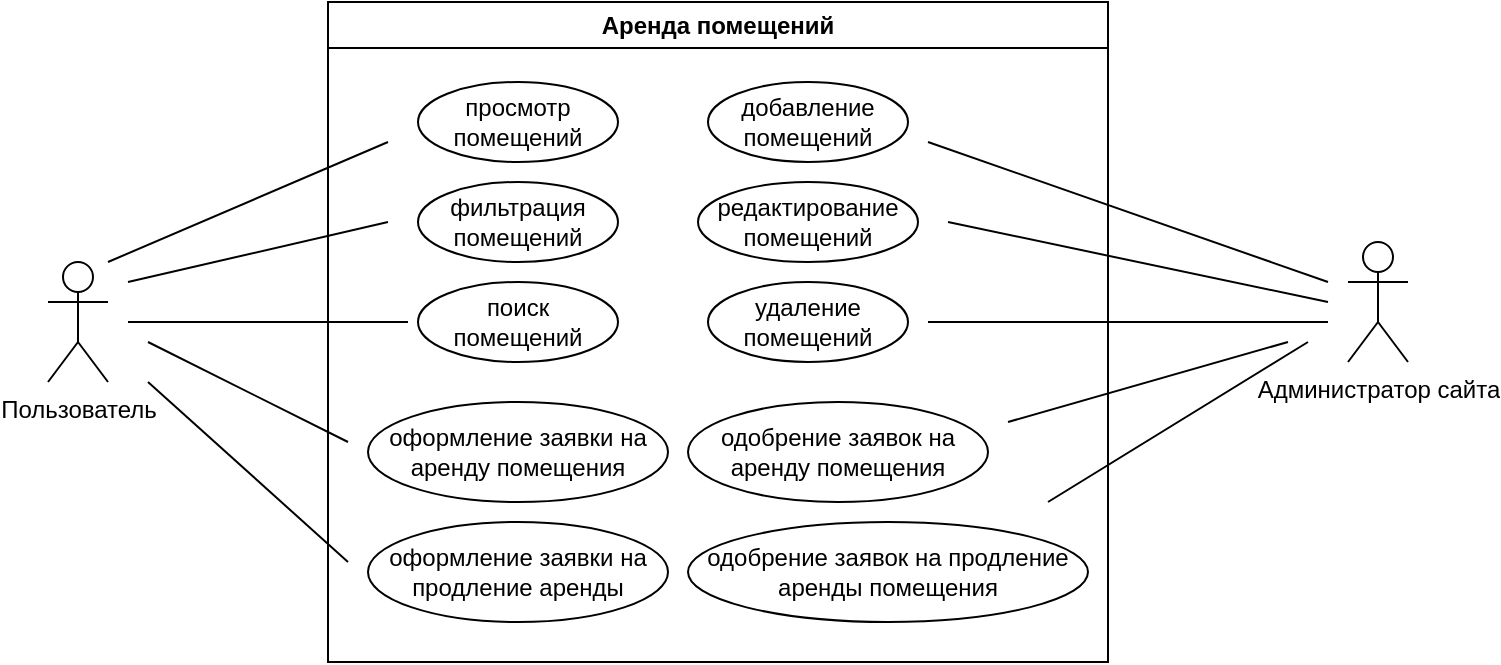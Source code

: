 <mxfile version="26.0.13">
  <diagram name="Страница — 1" id="EAozYDB-AITV7whkTNad">
    <mxGraphModel dx="1050" dy="557" grid="1" gridSize="10" guides="1" tooltips="1" connect="1" arrows="1" fold="1" page="1" pageScale="1" pageWidth="827" pageHeight="1169" math="0" shadow="0">
      <root>
        <mxCell id="0" />
        <mxCell id="1" parent="0" />
        <mxCell id="ap3ucsv-qVSWXQeiDPX9-1" value="Аренда помещений" style="swimlane;whiteSpace=wrap;html=1;" vertex="1" parent="1">
          <mxGeometry x="200" y="50" width="390" height="330" as="geometry" />
        </mxCell>
        <mxCell id="ap3ucsv-qVSWXQeiDPX9-3" value="просмотр помещений" style="ellipse;whiteSpace=wrap;html=1;" vertex="1" parent="ap3ucsv-qVSWXQeiDPX9-1">
          <mxGeometry x="45" y="40" width="100" height="40" as="geometry" />
        </mxCell>
        <mxCell id="ap3ucsv-qVSWXQeiDPX9-4" value="фильтрация помещений" style="ellipse;whiteSpace=wrap;html=1;" vertex="1" parent="ap3ucsv-qVSWXQeiDPX9-1">
          <mxGeometry x="45" y="90" width="100" height="40" as="geometry" />
        </mxCell>
        <mxCell id="ap3ucsv-qVSWXQeiDPX9-5" value="поиск помещений" style="ellipse;whiteSpace=wrap;html=1;" vertex="1" parent="ap3ucsv-qVSWXQeiDPX9-1">
          <mxGeometry x="45" y="140" width="100" height="40" as="geometry" />
        </mxCell>
        <mxCell id="ap3ucsv-qVSWXQeiDPX9-6" value="оформление заявки на аренду помещения" style="ellipse;whiteSpace=wrap;html=1;" vertex="1" parent="ap3ucsv-qVSWXQeiDPX9-1">
          <mxGeometry x="20" y="200" width="150" height="50" as="geometry" />
        </mxCell>
        <mxCell id="ap3ucsv-qVSWXQeiDPX9-7" value="оформление заявки на продление аренды" style="ellipse;whiteSpace=wrap;html=1;" vertex="1" parent="ap3ucsv-qVSWXQeiDPX9-1">
          <mxGeometry x="20" y="260" width="150" height="50" as="geometry" />
        </mxCell>
        <mxCell id="ap3ucsv-qVSWXQeiDPX9-8" value="добавление помещений" style="ellipse;whiteSpace=wrap;html=1;" vertex="1" parent="ap3ucsv-qVSWXQeiDPX9-1">
          <mxGeometry x="190" y="40" width="100" height="40" as="geometry" />
        </mxCell>
        <mxCell id="ap3ucsv-qVSWXQeiDPX9-9" value="редактирование помещений" style="ellipse;whiteSpace=wrap;html=1;" vertex="1" parent="ap3ucsv-qVSWXQeiDPX9-1">
          <mxGeometry x="185" y="90" width="110" height="40" as="geometry" />
        </mxCell>
        <mxCell id="ap3ucsv-qVSWXQeiDPX9-10" value="удаление помещений" style="ellipse;whiteSpace=wrap;html=1;" vertex="1" parent="ap3ucsv-qVSWXQeiDPX9-1">
          <mxGeometry x="190" y="140" width="100" height="40" as="geometry" />
        </mxCell>
        <mxCell id="ap3ucsv-qVSWXQeiDPX9-11" value="одобрение заявок на аренду помещения" style="ellipse;whiteSpace=wrap;html=1;" vertex="1" parent="ap3ucsv-qVSWXQeiDPX9-1">
          <mxGeometry x="180" y="200" width="150" height="50" as="geometry" />
        </mxCell>
        <mxCell id="ap3ucsv-qVSWXQeiDPX9-12" value="одобрение заявок на продление аренды помещения" style="ellipse;whiteSpace=wrap;html=1;" vertex="1" parent="ap3ucsv-qVSWXQeiDPX9-1">
          <mxGeometry x="180" y="260" width="200" height="50" as="geometry" />
        </mxCell>
        <mxCell id="ap3ucsv-qVSWXQeiDPX9-2" value="Пользователь" style="shape=umlActor;verticalLabelPosition=bottom;verticalAlign=top;html=1;outlineConnect=0;" vertex="1" parent="1">
          <mxGeometry x="60" y="180" width="30" height="60" as="geometry" />
        </mxCell>
        <mxCell id="ap3ucsv-qVSWXQeiDPX9-13" value="Администратор сайта&lt;div&gt;&lt;br&gt;&lt;/div&gt;" style="shape=umlActor;verticalLabelPosition=bottom;verticalAlign=top;html=1;outlineConnect=0;" vertex="1" parent="1">
          <mxGeometry x="710" y="170" width="30" height="60" as="geometry" />
        </mxCell>
        <mxCell id="ap3ucsv-qVSWXQeiDPX9-15" value="" style="endArrow=none;html=1;rounded=0;" edge="1" parent="1">
          <mxGeometry width="50" height="50" relative="1" as="geometry">
            <mxPoint x="90" y="180" as="sourcePoint" />
            <mxPoint x="230" y="120" as="targetPoint" />
          </mxGeometry>
        </mxCell>
        <mxCell id="ap3ucsv-qVSWXQeiDPX9-16" value="" style="endArrow=none;html=1;rounded=0;" edge="1" parent="1">
          <mxGeometry width="50" height="50" relative="1" as="geometry">
            <mxPoint x="100" y="190" as="sourcePoint" />
            <mxPoint x="230" y="160" as="targetPoint" />
          </mxGeometry>
        </mxCell>
        <mxCell id="ap3ucsv-qVSWXQeiDPX9-17" value="" style="endArrow=none;html=1;rounded=0;" edge="1" parent="1">
          <mxGeometry width="50" height="50" relative="1" as="geometry">
            <mxPoint x="100" y="210" as="sourcePoint" />
            <mxPoint x="240" y="210" as="targetPoint" />
          </mxGeometry>
        </mxCell>
        <mxCell id="ap3ucsv-qVSWXQeiDPX9-18" value="" style="endArrow=none;html=1;rounded=0;" edge="1" parent="1">
          <mxGeometry width="50" height="50" relative="1" as="geometry">
            <mxPoint x="110" y="220" as="sourcePoint" />
            <mxPoint x="210" y="270" as="targetPoint" />
          </mxGeometry>
        </mxCell>
        <mxCell id="ap3ucsv-qVSWXQeiDPX9-20" value="" style="endArrow=none;html=1;rounded=0;" edge="1" parent="1">
          <mxGeometry width="50" height="50" relative="1" as="geometry">
            <mxPoint x="110" y="240" as="sourcePoint" />
            <mxPoint x="210" y="330" as="targetPoint" />
          </mxGeometry>
        </mxCell>
        <mxCell id="ap3ucsv-qVSWXQeiDPX9-21" value="" style="endArrow=none;html=1;rounded=0;" edge="1" parent="1">
          <mxGeometry width="50" height="50" relative="1" as="geometry">
            <mxPoint x="500" y="120" as="sourcePoint" />
            <mxPoint x="700" y="190" as="targetPoint" />
          </mxGeometry>
        </mxCell>
        <mxCell id="ap3ucsv-qVSWXQeiDPX9-22" value="" style="endArrow=none;html=1;rounded=0;" edge="1" parent="1">
          <mxGeometry width="50" height="50" relative="1" as="geometry">
            <mxPoint x="510" y="160" as="sourcePoint" />
            <mxPoint x="700" y="200" as="targetPoint" />
          </mxGeometry>
        </mxCell>
        <mxCell id="ap3ucsv-qVSWXQeiDPX9-23" value="" style="endArrow=none;html=1;rounded=0;" edge="1" parent="1">
          <mxGeometry width="50" height="50" relative="1" as="geometry">
            <mxPoint x="500" y="210" as="sourcePoint" />
            <mxPoint x="700" y="210" as="targetPoint" />
          </mxGeometry>
        </mxCell>
        <mxCell id="ap3ucsv-qVSWXQeiDPX9-24" value="" style="endArrow=none;html=1;rounded=0;" edge="1" parent="1">
          <mxGeometry width="50" height="50" relative="1" as="geometry">
            <mxPoint x="540" y="260" as="sourcePoint" />
            <mxPoint x="680" y="220" as="targetPoint" />
          </mxGeometry>
        </mxCell>
        <mxCell id="ap3ucsv-qVSWXQeiDPX9-25" value="" style="endArrow=none;html=1;rounded=0;" edge="1" parent="1">
          <mxGeometry width="50" height="50" relative="1" as="geometry">
            <mxPoint x="560" y="300" as="sourcePoint" />
            <mxPoint x="690" y="220" as="targetPoint" />
          </mxGeometry>
        </mxCell>
      </root>
    </mxGraphModel>
  </diagram>
</mxfile>

